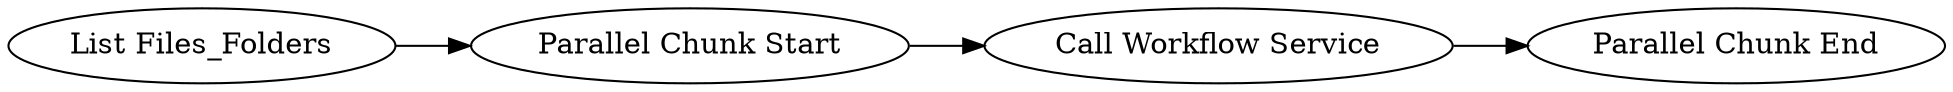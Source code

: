 digraph {
	49 -> 46
	46 -> 50
	45 -> 49
	46 [label="Call Workflow Service"]
	49 [label="Parallel Chunk Start"]
	45 [label="List Files_Folders"]
	50 [label="Parallel Chunk End"]
	rankdir=LR
}
